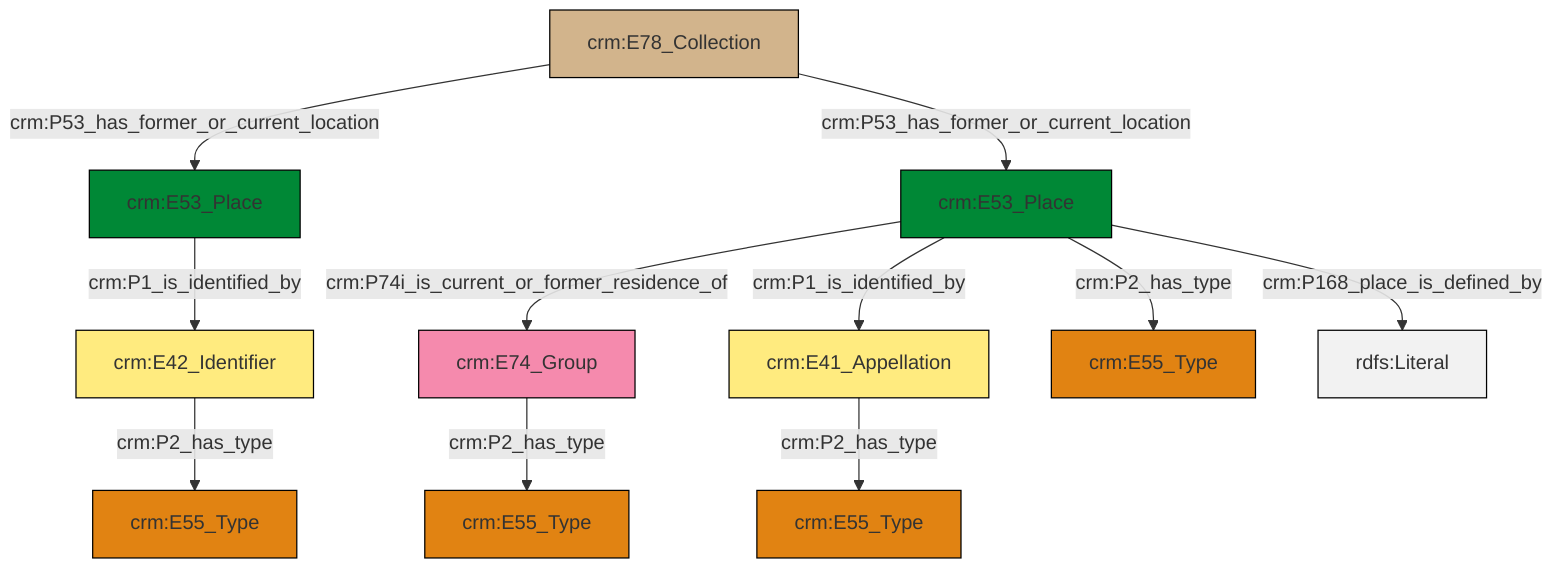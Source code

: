 graph TD
classDef Literal fill:#f2f2f2,stroke:#000000;
classDef CRM_Entity fill:#FFFFFF,stroke:#000000;
classDef Temporal_Entity fill:#00C9E6, stroke:#000000;
classDef Type fill:#E18312, stroke:#000000;
classDef Time-Span fill:#2C9C91, stroke:#000000;
classDef Appellation fill:#FFEB7F, stroke:#000000;
classDef Place fill:#008836, stroke:#000000;
classDef Persistent_Item fill:#B266B2, stroke:#000000;
classDef Conceptual_Object fill:#FFD700, stroke:#000000;
classDef Physical_Thing fill:#D2B48C, stroke:#000000;
classDef Actor fill:#f58aad, stroke:#000000;
classDef PC_Classes fill:#4ce600, stroke:#000000;
classDef Multi fill:#cccccc,stroke:#000000;

0["crm:E53_Place"]:::Place -->|crm:P74i_is_current_or_former_residence_of| 1["crm:E74_Group"]:::Actor
0["crm:E53_Place"]:::Place -->|crm:P1_is_identified_by| 2["crm:E41_Appellation"]:::Appellation
2["crm:E41_Appellation"]:::Appellation -->|crm:P2_has_type| 5["crm:E55_Type"]:::Type
8["crm:E42_Identifier"]:::Appellation -->|crm:P2_has_type| 9["crm:E55_Type"]:::Type
3["crm:E78_Collection"]:::Physical_Thing -->|crm:P53_has_former_or_current_location| 11["crm:E53_Place"]:::Place
3["crm:E78_Collection"]:::Physical_Thing -->|crm:P53_has_former_or_current_location| 0["crm:E53_Place"]:::Place
11["crm:E53_Place"]:::Place -->|crm:P1_is_identified_by| 8["crm:E42_Identifier"]:::Appellation
0["crm:E53_Place"]:::Place -->|crm:P2_has_type| 18["crm:E55_Type"]:::Type
1["crm:E74_Group"]:::Actor -->|crm:P2_has_type| 16["crm:E55_Type"]:::Type
0["crm:E53_Place"]:::Place -->|crm:P168_place_is_defined_by| 24[rdfs:Literal]:::Literal